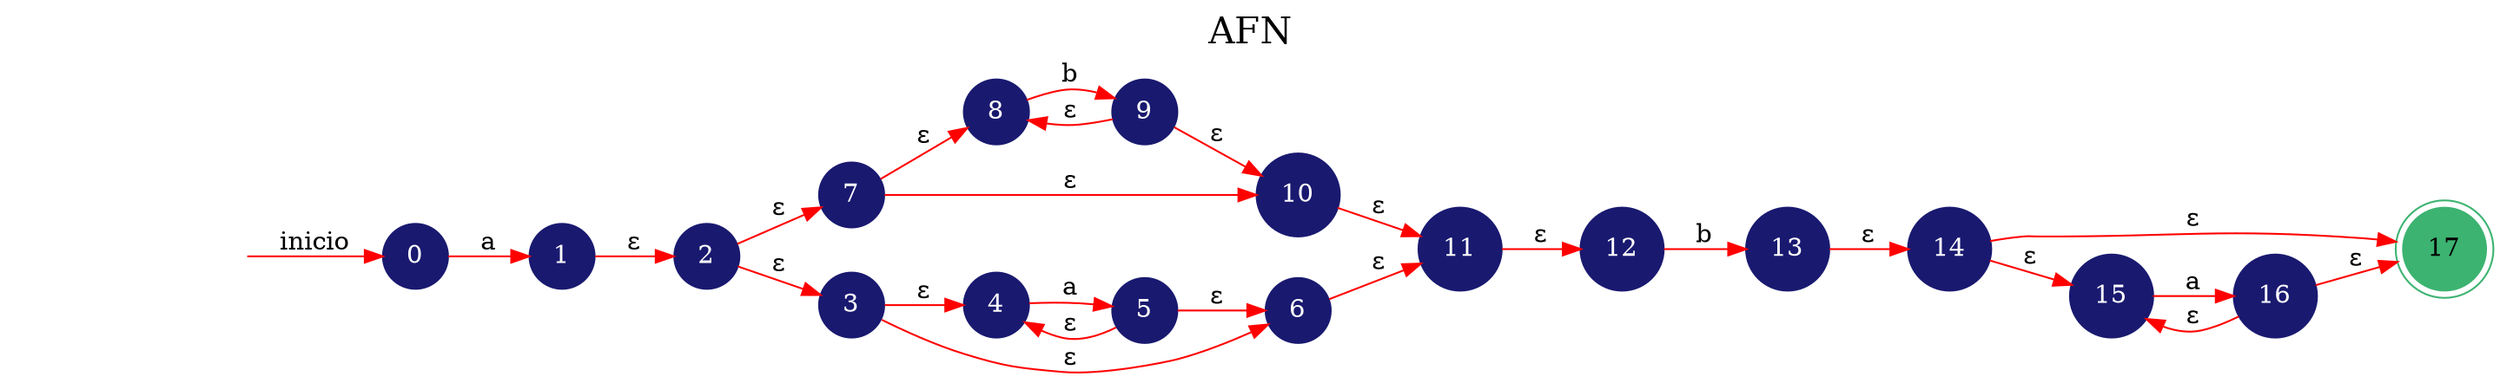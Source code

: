 digraph automata_finito {
	rankdir=LR;
	graph [label="AFN", labelloc=t, fontsize=20]; 
	node [shape=doublecircle, style = filled,color = mediumseagreen]; 17;
	node [shape=circle];
	node [color=midnightblue,fontcolor=white];
	edge [color=red];
	secret_node [style=invis];
	secret_node -> 0 [label="inicio"];
	0 -> 1 [label="a"];
	1 -> 2 [label="ε"];
	2 -> 7 [label="ε"];
	2 -> 3 [label="ε"];
	3 -> 4 [label="ε"];
	3 -> 6 [label="ε"];
	4 -> 5 [label="a"];
	5 -> 4 [label="ε"];
	5 -> 6 [label="ε"];
	6 -> 11 [label="ε"];
	7 -> 8 [label="ε"];
	7 -> 10 [label="ε"];
	8 -> 9 [label="b"];
	9 -> 8 [label="ε"];
	9 -> 10 [label="ε"];
	10 -> 11 [label="ε"];
	11 -> 12 [label="ε"];
	12 -> 13 [label="b"];
	13 -> 14 [label="ε"];
	14 -> 15 [label="ε"];
	14 -> 17 [label="ε"];
	15 -> 16 [label="a"];
	16 -> 15 [label="ε"];
	16 -> 17 [label="ε"];
}